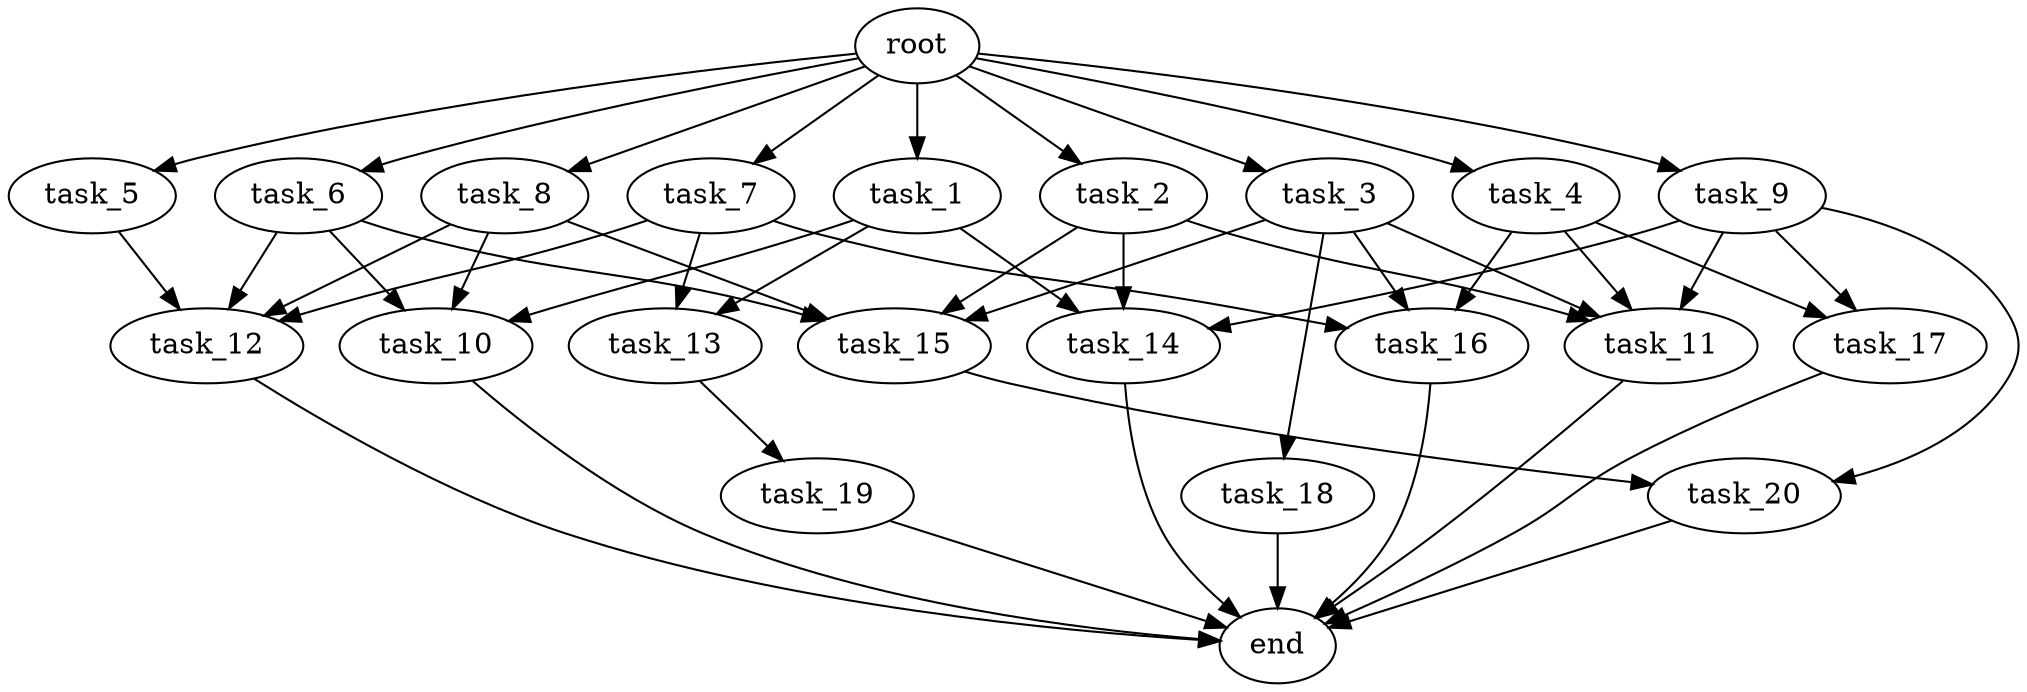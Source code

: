 digraph G {
  root [size="0.000000e+00"];
  task_1 [size="1.009866e+09"];
  task_2 [size="3.367292e+08"];
  task_3 [size="5.978251e+09"];
  task_4 [size="7.033159e+09"];
  task_5 [size="4.877145e+08"];
  task_6 [size="7.405670e+09"];
  task_7 [size="4.023251e+09"];
  task_8 [size="2.344158e+09"];
  task_9 [size="2.173475e+09"];
  task_10 [size="8.637439e+09"];
  task_11 [size="5.653839e+08"];
  task_12 [size="5.039455e+09"];
  task_13 [size="2.893345e+09"];
  task_14 [size="8.158047e+09"];
  task_15 [size="7.315443e+09"];
  task_16 [size="3.189718e+09"];
  task_17 [size="5.979579e+09"];
  task_18 [size="6.725646e+09"];
  task_19 [size="3.207330e+09"];
  task_20 [size="3.018343e+09"];
  end [size="0.000000e+00"];

  root -> task_1 [size="1.000000e-12"];
  root -> task_2 [size="1.000000e-12"];
  root -> task_3 [size="1.000000e-12"];
  root -> task_4 [size="1.000000e-12"];
  root -> task_5 [size="1.000000e-12"];
  root -> task_6 [size="1.000000e-12"];
  root -> task_7 [size="1.000000e-12"];
  root -> task_8 [size="1.000000e-12"];
  root -> task_9 [size="1.000000e-12"];
  task_1 -> task_10 [size="2.879146e+08"];
  task_1 -> task_13 [size="1.446673e+08"];
  task_1 -> task_14 [size="2.719349e+08"];
  task_2 -> task_11 [size="1.413460e+07"];
  task_2 -> task_14 [size="2.719349e+08"];
  task_2 -> task_15 [size="1.828861e+08"];
  task_3 -> task_11 [size="1.413460e+07"];
  task_3 -> task_15 [size="1.828861e+08"];
  task_3 -> task_16 [size="1.063239e+08"];
  task_3 -> task_18 [size="6.725646e+08"];
  task_4 -> task_11 [size="1.413460e+07"];
  task_4 -> task_16 [size="1.063239e+08"];
  task_4 -> task_17 [size="2.989789e+08"];
  task_5 -> task_12 [size="1.259864e+08"];
  task_6 -> task_10 [size="2.879146e+08"];
  task_6 -> task_12 [size="1.259864e+08"];
  task_6 -> task_15 [size="1.828861e+08"];
  task_7 -> task_12 [size="1.259864e+08"];
  task_7 -> task_13 [size="1.446673e+08"];
  task_7 -> task_16 [size="1.063239e+08"];
  task_8 -> task_10 [size="2.879146e+08"];
  task_8 -> task_12 [size="1.259864e+08"];
  task_8 -> task_15 [size="1.828861e+08"];
  task_9 -> task_11 [size="1.413460e+07"];
  task_9 -> task_14 [size="2.719349e+08"];
  task_9 -> task_17 [size="2.989789e+08"];
  task_9 -> task_20 [size="1.509171e+08"];
  task_10 -> end [size="1.000000e-12"];
  task_11 -> end [size="1.000000e-12"];
  task_12 -> end [size="1.000000e-12"];
  task_13 -> task_19 [size="3.207330e+08"];
  task_14 -> end [size="1.000000e-12"];
  task_15 -> task_20 [size="1.509171e+08"];
  task_16 -> end [size="1.000000e-12"];
  task_17 -> end [size="1.000000e-12"];
  task_18 -> end [size="1.000000e-12"];
  task_19 -> end [size="1.000000e-12"];
  task_20 -> end [size="1.000000e-12"];
}
